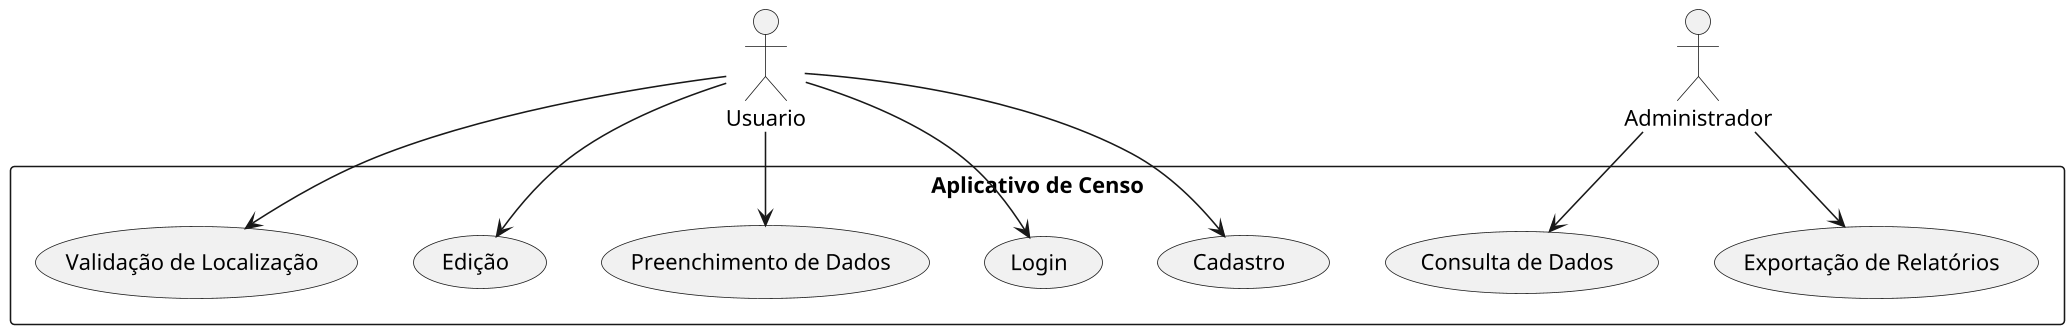 @startuml casos_de_uso

skinparam dpi 150

actor Usuario
actor Administrador

rectangle "Aplicativo de Censo" {
    usecase "Cadastro" as CU01
    usecase "Login" as CU02
    usecase "Preenchimento de Dados" as CU03
    usecase "Edição" as CU04
    usecase "Consulta de Dados" as CU05
    usecase "Validação de Localização" as CU06
    usecase "Exportação de Relatórios" as CU07
}

Usuario --> CU01
Usuario --> CU02
Usuario --> CU03
Usuario --> CU04
Usuario --> CU06

Administrador --> CU05
Administrador --> CU07

@enduml
